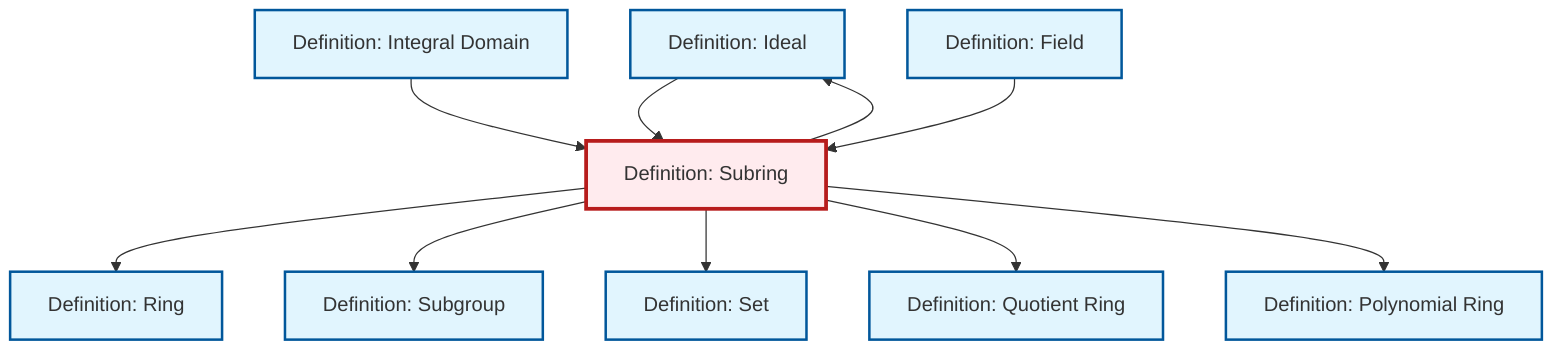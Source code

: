 graph TD
    classDef definition fill:#e1f5fe,stroke:#01579b,stroke-width:2px
    classDef theorem fill:#f3e5f5,stroke:#4a148c,stroke-width:2px
    classDef axiom fill:#fff3e0,stroke:#e65100,stroke-width:2px
    classDef example fill:#e8f5e9,stroke:#1b5e20,stroke-width:2px
    classDef current fill:#ffebee,stroke:#b71c1c,stroke-width:3px
    def-ideal["Definition: Ideal"]:::definition
    def-subring["Definition: Subring"]:::definition
    def-polynomial-ring["Definition: Polynomial Ring"]:::definition
    def-field["Definition: Field"]:::definition
    def-set["Definition: Set"]:::definition
    def-subgroup["Definition: Subgroup"]:::definition
    def-integral-domain["Definition: Integral Domain"]:::definition
    def-ring["Definition: Ring"]:::definition
    def-quotient-ring["Definition: Quotient Ring"]:::definition
    def-ideal --> def-subring
    def-integral-domain --> def-subring
    def-subring --> def-ring
    def-field --> def-subring
    def-subring --> def-subgroup
    def-subring --> def-set
    def-subring --> def-quotient-ring
    def-subring --> def-polynomial-ring
    def-subring --> def-ideal
    class def-subring current
